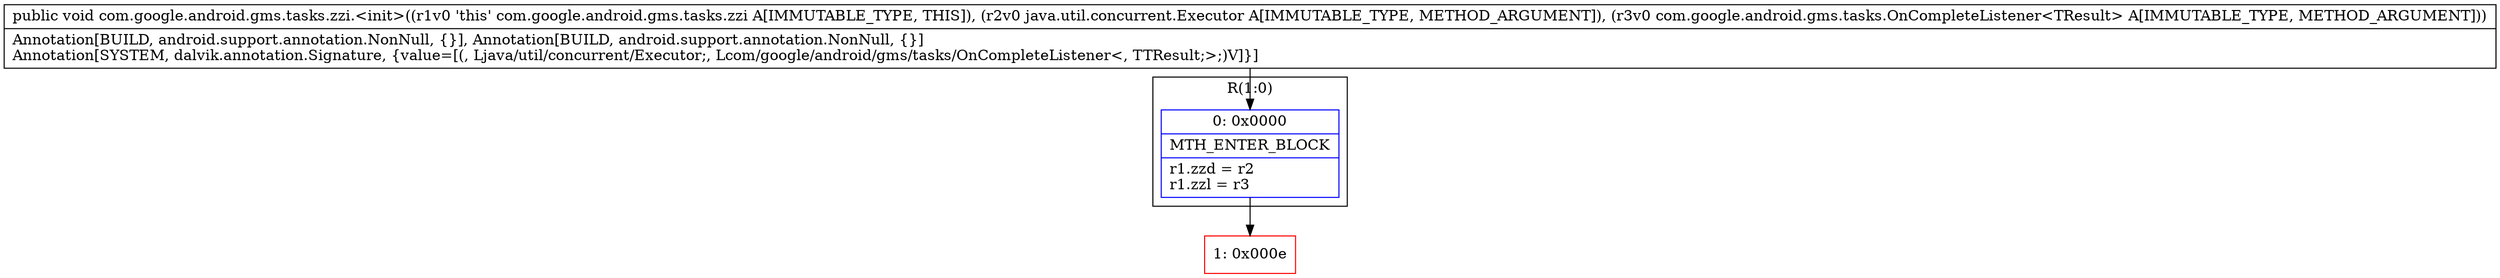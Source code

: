 digraph "CFG forcom.google.android.gms.tasks.zzi.\<init\>(Ljava\/util\/concurrent\/Executor;Lcom\/google\/android\/gms\/tasks\/OnCompleteListener;)V" {
subgraph cluster_Region_1055366549 {
label = "R(1:0)";
node [shape=record,color=blue];
Node_0 [shape=record,label="{0\:\ 0x0000|MTH_ENTER_BLOCK\l|r1.zzd = r2\lr1.zzl = r3\l}"];
}
Node_1 [shape=record,color=red,label="{1\:\ 0x000e}"];
MethodNode[shape=record,label="{public void com.google.android.gms.tasks.zzi.\<init\>((r1v0 'this' com.google.android.gms.tasks.zzi A[IMMUTABLE_TYPE, THIS]), (r2v0 java.util.concurrent.Executor A[IMMUTABLE_TYPE, METHOD_ARGUMENT]), (r3v0 com.google.android.gms.tasks.OnCompleteListener\<TResult\> A[IMMUTABLE_TYPE, METHOD_ARGUMENT]))  | Annotation[BUILD, android.support.annotation.NonNull, \{\}], Annotation[BUILD, android.support.annotation.NonNull, \{\}]\lAnnotation[SYSTEM, dalvik.annotation.Signature, \{value=[(, Ljava\/util\/concurrent\/Executor;, Lcom\/google\/android\/gms\/tasks\/OnCompleteListener\<, TTResult;\>;)V]\}]\l}"];
MethodNode -> Node_0;
Node_0 -> Node_1;
}

